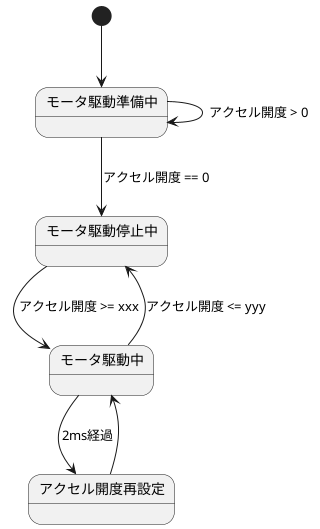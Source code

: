 @startuml

[*] --> モータ駆動準備中
モータ駆動準備中 --> モータ駆動準備中 : アクセル開度 > 0

モータ駆動準備中 --> モータ駆動停止中 : アクセル開度 == 0

モータ駆動停止中 --> モータ駆動中 :  アクセル開度 >= xxx

モータ駆動中 --> モータ駆動停止中 :  アクセル開度 <= yyy

モータ駆動中 --> アクセル開度再設定 :  2ms経過
アクセル開度再設定 --> モータ駆動中

@enduml